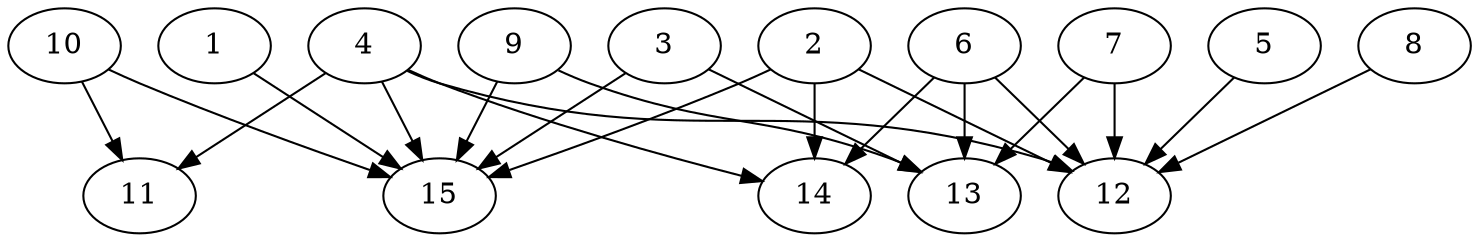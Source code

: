 // DAG automatically generated by daggen at Thu Oct  3 13:59:27 2019
// ./daggen --dot -n 15 --ccr 0.5 --fat 0.9 --regular 0.9 --density 0.6 --mindata 5242880 --maxdata 52428800 
digraph G {
  1 [size="39434240", alpha="0.18", expect_size="19717120"] 
  1 -> 15 [size ="19717120"]
  2 [size="26288128", alpha="0.12", expect_size="13144064"] 
  2 -> 12 [size ="13144064"]
  2 -> 14 [size ="13144064"]
  2 -> 15 [size ="13144064"]
  3 [size="42313728", alpha="0.01", expect_size="21156864"] 
  3 -> 13 [size ="21156864"]
  3 -> 15 [size ="21156864"]
  4 [size="44879872", alpha="0.13", expect_size="22439936"] 
  4 -> 11 [size ="22439936"]
  4 -> 12 [size ="22439936"]
  4 -> 14 [size ="22439936"]
  4 -> 15 [size ="22439936"]
  5 [size="73439232", alpha="0.12", expect_size="36719616"] 
  5 -> 12 [size ="36719616"]
  6 [size="104517632", alpha="0.03", expect_size="52258816"] 
  6 -> 12 [size ="52258816"]
  6 -> 13 [size ="52258816"]
  6 -> 14 [size ="52258816"]
  7 [size="50253824", alpha="0.01", expect_size="25126912"] 
  7 -> 12 [size ="25126912"]
  7 -> 13 [size ="25126912"]
  8 [size="29636608", alpha="0.01", expect_size="14818304"] 
  8 -> 12 [size ="14818304"]
  9 [size="39147520", alpha="0.18", expect_size="19573760"] 
  9 -> 13 [size ="19573760"]
  9 -> 15 [size ="19573760"]
  10 [size="12208128", alpha="0.00", expect_size="6104064"] 
  10 -> 11 [size ="6104064"]
  10 -> 15 [size ="6104064"]
  11 [size="43995136", alpha="0.02", expect_size="21997568"] 
  12 [size="36208640", alpha="0.01", expect_size="18104320"] 
  13 [size="93736960", alpha="0.15", expect_size="46868480"] 
  14 [size="99989504", alpha="0.10", expect_size="49994752"] 
  15 [size="68984832", alpha="0.11", expect_size="34492416"] 
}

